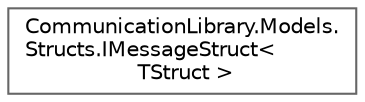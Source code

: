 digraph "Йерархия на класовете Графичен вид"
{
 // LATEX_PDF_SIZE
  bgcolor="transparent";
  edge [fontname=Helvetica,fontsize=10,labelfontname=Helvetica,labelfontsize=10];
  node [fontname=Helvetica,fontsize=10,shape=box,height=0.2,width=0.4];
  rankdir="LR";
  Node0 [label="CommunicationLibrary.Models.\lStructs.IMessageStruct\<\l TStruct \>",height=0.2,width=0.4,color="grey40", fillcolor="white", style="filled",URL="$interface_communication_library_1_1_models_1_1_structs_1_1_i_message_struct.html",tooltip=" "];
}
